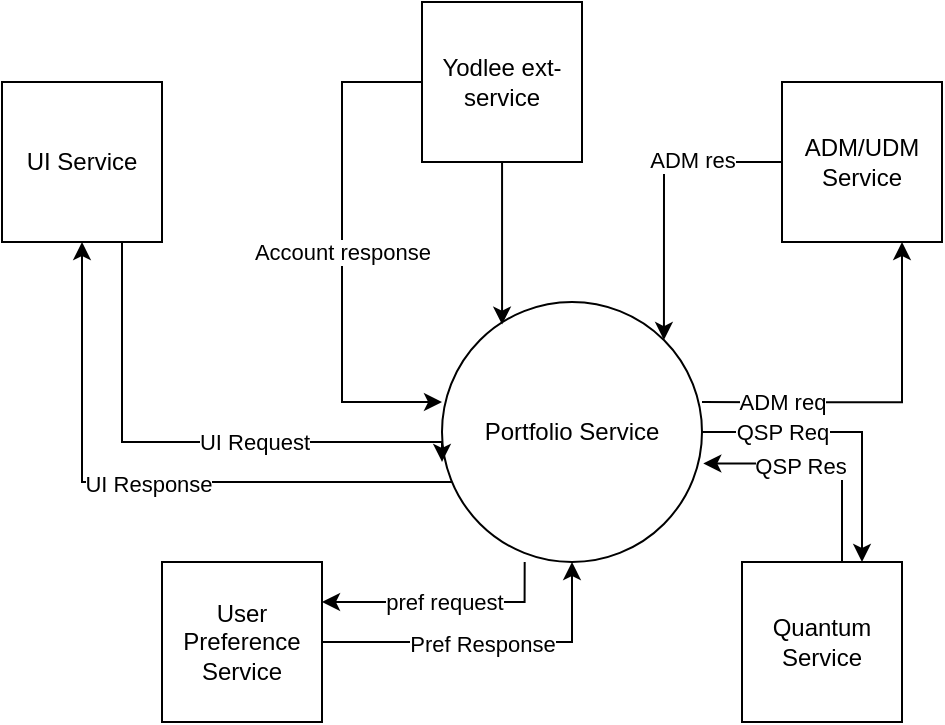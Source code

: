 <mxfile version="20.7.4" type="github"><diagram id="WbbPTBp_EzdUuHzxTonE" name="Page-1"><mxGraphModel dx="794" dy="438" grid="1" gridSize="10" guides="1" tooltips="1" connect="1" arrows="1" fold="1" page="1" pageScale="1" pageWidth="827" pageHeight="1169" math="0" shadow="0"><root><mxCell id="0"/><mxCell id="1" parent="0"/><mxCell id="kFAVSmWaz2wHNnVHzXX4-18" style="edgeStyle=orthogonalEdgeStyle;rounded=0;orthogonalLoop=1;jettySize=auto;html=1;entryX=0.5;entryY=1;entryDx=0;entryDy=0;" edge="1" parent="1" source="kFAVSmWaz2wHNnVHzXX4-1" target="kFAVSmWaz2wHNnVHzXX4-2"><mxGeometry relative="1" as="geometry"><Array as="points"><mxPoint x="190" y="280"/></Array></mxGeometry></mxCell><mxCell id="kFAVSmWaz2wHNnVHzXX4-19" value="UI Response" style="edgeLabel;html=1;align=center;verticalAlign=middle;resizable=0;points=[];" vertex="1" connectable="0" parent="kFAVSmWaz2wHNnVHzXX4-18"><mxGeometry x="-0.001" y="1" relative="1" as="geometry"><mxPoint as="offset"/></mxGeometry></mxCell><mxCell id="kFAVSmWaz2wHNnVHzXX4-24" style="edgeStyle=orthogonalEdgeStyle;rounded=0;orthogonalLoop=1;jettySize=auto;html=1;entryX=1;entryY=0.25;entryDx=0;entryDy=0;exitX=0.318;exitY=1;exitDx=0;exitDy=0;exitPerimeter=0;" edge="1" parent="1" source="kFAVSmWaz2wHNnVHzXX4-1" target="kFAVSmWaz2wHNnVHzXX4-5"><mxGeometry relative="1" as="geometry"/></mxCell><mxCell id="kFAVSmWaz2wHNnVHzXX4-25" value="pref request" style="edgeLabel;html=1;align=center;verticalAlign=middle;resizable=0;points=[];" vertex="1" connectable="0" parent="kFAVSmWaz2wHNnVHzXX4-24"><mxGeometry x="-0.0" relative="1" as="geometry"><mxPoint as="offset"/></mxGeometry></mxCell><mxCell id="kFAVSmWaz2wHNnVHzXX4-26" style="edgeStyle=orthogonalEdgeStyle;rounded=0;orthogonalLoop=1;jettySize=auto;html=1;entryX=0.75;entryY=0;entryDx=0;entryDy=0;" edge="1" parent="1" source="kFAVSmWaz2wHNnVHzXX4-1" target="kFAVSmWaz2wHNnVHzXX4-4"><mxGeometry relative="1" as="geometry"/></mxCell><mxCell id="kFAVSmWaz2wHNnVHzXX4-29" value="QSP Req" style="edgeLabel;html=1;align=center;verticalAlign=middle;resizable=0;points=[];" vertex="1" connectable="0" parent="kFAVSmWaz2wHNnVHzXX4-26"><mxGeometry x="-0.687" y="-1" relative="1" as="geometry"><mxPoint x="17" y="-1" as="offset"/></mxGeometry></mxCell><mxCell id="kFAVSmWaz2wHNnVHzXX4-32" style="edgeStyle=orthogonalEdgeStyle;rounded=0;orthogonalLoop=1;jettySize=auto;html=1;entryX=0.75;entryY=1;entryDx=0;entryDy=0;exitX=1;exitY=0.385;exitDx=0;exitDy=0;exitPerimeter=0;" edge="1" parent="1" source="kFAVSmWaz2wHNnVHzXX4-1" target="kFAVSmWaz2wHNnVHzXX4-3"><mxGeometry relative="1" as="geometry"/></mxCell><mxCell id="kFAVSmWaz2wHNnVHzXX4-36" value="ADM req" style="edgeLabel;html=1;align=center;verticalAlign=middle;resizable=0;points=[];" vertex="1" connectable="0" parent="kFAVSmWaz2wHNnVHzXX4-32"><mxGeometry x="-0.559" y="-1" relative="1" as="geometry"><mxPoint y="-1" as="offset"/></mxGeometry></mxCell><mxCell id="kFAVSmWaz2wHNnVHzXX4-1" value="Portfolio Service" style="ellipse;whiteSpace=wrap;html=1;aspect=fixed;" vertex="1" parent="1"><mxGeometry x="370" y="190" width="130" height="130" as="geometry"/></mxCell><mxCell id="kFAVSmWaz2wHNnVHzXX4-17" value="" style="edgeStyle=orthogonalEdgeStyle;rounded=0;orthogonalLoop=1;jettySize=auto;html=1;entryX=0;entryY=0.615;entryDx=0;entryDy=0;entryPerimeter=0;exitX=0.75;exitY=1;exitDx=0;exitDy=0;" edge="1" parent="1" source="kFAVSmWaz2wHNnVHzXX4-2" target="kFAVSmWaz2wHNnVHzXX4-1"><mxGeometry relative="1" as="geometry"><mxPoint x="215" y="250" as="targetPoint"/><Array as="points"><mxPoint x="210" y="260"/><mxPoint x="370" y="260"/></Array></mxGeometry></mxCell><mxCell id="kFAVSmWaz2wHNnVHzXX4-20" value="UI Request" style="edgeLabel;html=1;align=center;verticalAlign=middle;resizable=0;points=[];" vertex="1" connectable="0" parent="kFAVSmWaz2wHNnVHzXX4-17"><mxGeometry x="0.227" relative="1" as="geometry"><mxPoint as="offset"/></mxGeometry></mxCell><mxCell id="kFAVSmWaz2wHNnVHzXX4-2" value="UI Service" style="whiteSpace=wrap;html=1;aspect=fixed;" vertex="1" parent="1"><mxGeometry x="150" y="80" width="80" height="80" as="geometry"/></mxCell><mxCell id="kFAVSmWaz2wHNnVHzXX4-35" style="edgeStyle=orthogonalEdgeStyle;rounded=0;orthogonalLoop=1;jettySize=auto;html=1;entryX=1;entryY=0;entryDx=0;entryDy=0;" edge="1" parent="1" source="kFAVSmWaz2wHNnVHzXX4-3" target="kFAVSmWaz2wHNnVHzXX4-1"><mxGeometry relative="1" as="geometry"/></mxCell><mxCell id="kFAVSmWaz2wHNnVHzXX4-37" value="ADM res" style="edgeLabel;html=1;align=center;verticalAlign=middle;resizable=0;points=[];" vertex="1" connectable="0" parent="kFAVSmWaz2wHNnVHzXX4-35"><mxGeometry x="-0.388" y="-1" relative="1" as="geometry"><mxPoint as="offset"/></mxGeometry></mxCell><mxCell id="kFAVSmWaz2wHNnVHzXX4-3" value="ADM/UDM Service" style="whiteSpace=wrap;html=1;aspect=fixed;" vertex="1" parent="1"><mxGeometry x="540" y="80" width="80" height="80" as="geometry"/></mxCell><mxCell id="kFAVSmWaz2wHNnVHzXX4-27" style="edgeStyle=orthogonalEdgeStyle;rounded=0;orthogonalLoop=1;jettySize=auto;html=1;entryX=1.005;entryY=0.621;entryDx=0;entryDy=0;entryPerimeter=0;exitX=0.625;exitY=0;exitDx=0;exitDy=0;exitPerimeter=0;" edge="1" parent="1" source="kFAVSmWaz2wHNnVHzXX4-4" target="kFAVSmWaz2wHNnVHzXX4-1"><mxGeometry relative="1" as="geometry"/></mxCell><mxCell id="kFAVSmWaz2wHNnVHzXX4-31" value="QSP Res" style="edgeLabel;html=1;align=center;verticalAlign=middle;resizable=0;points=[];" vertex="1" connectable="0" parent="kFAVSmWaz2wHNnVHzXX4-27"><mxGeometry x="0.191" y="1" relative="1" as="geometry"><mxPoint as="offset"/></mxGeometry></mxCell><mxCell id="kFAVSmWaz2wHNnVHzXX4-4" value="Quantum Service" style="whiteSpace=wrap;html=1;aspect=fixed;" vertex="1" parent="1"><mxGeometry x="520" y="320" width="80" height="80" as="geometry"/></mxCell><mxCell id="kFAVSmWaz2wHNnVHzXX4-21" style="edgeStyle=orthogonalEdgeStyle;rounded=0;orthogonalLoop=1;jettySize=auto;html=1;entryX=0.5;entryY=1;entryDx=0;entryDy=0;" edge="1" parent="1" source="kFAVSmWaz2wHNnVHzXX4-5" target="kFAVSmWaz2wHNnVHzXX4-1"><mxGeometry relative="1" as="geometry"/></mxCell><mxCell id="kFAVSmWaz2wHNnVHzXX4-22" value="Pref Response" style="edgeLabel;html=1;align=center;verticalAlign=middle;resizable=0;points=[];" vertex="1" connectable="0" parent="kFAVSmWaz2wHNnVHzXX4-21"><mxGeometry x="-0.034" y="-1" relative="1" as="geometry"><mxPoint as="offset"/></mxGeometry></mxCell><mxCell id="kFAVSmWaz2wHNnVHzXX4-5" value="User Preference Service&lt;br&gt;" style="whiteSpace=wrap;html=1;aspect=fixed;" vertex="1" parent="1"><mxGeometry x="230" y="320" width="80" height="80" as="geometry"/></mxCell><mxCell id="kFAVSmWaz2wHNnVHzXX4-34" style="edgeStyle=orthogonalEdgeStyle;rounded=0;orthogonalLoop=1;jettySize=auto;html=1;entryX=0.231;entryY=0.087;entryDx=0;entryDy=0;entryPerimeter=0;" edge="1" parent="1" source="kFAVSmWaz2wHNnVHzXX4-6" target="kFAVSmWaz2wHNnVHzXX4-1"><mxGeometry relative="1" as="geometry"/></mxCell><mxCell id="kFAVSmWaz2wHNnVHzXX4-6" value="Yodlee ext-service" style="whiteSpace=wrap;html=1;aspect=fixed;" vertex="1" parent="1"><mxGeometry x="360" y="40" width="80" height="80" as="geometry"/></mxCell><mxCell id="kFAVSmWaz2wHNnVHzXX4-13" value="" style="endArrow=classic;html=1;rounded=0;exitX=0;exitY=0.5;exitDx=0;exitDy=0;entryX=0;entryY=0.385;entryDx=0;entryDy=0;entryPerimeter=0;" edge="1" parent="1" source="kFAVSmWaz2wHNnVHzXX4-6" target="kFAVSmWaz2wHNnVHzXX4-1"><mxGeometry relative="1" as="geometry"><mxPoint x="320" y="80" as="sourcePoint"/><mxPoint x="320" y="240" as="targetPoint"/><Array as="points"><mxPoint x="320" y="80"/><mxPoint x="320" y="240"/></Array></mxGeometry></mxCell><mxCell id="kFAVSmWaz2wHNnVHzXX4-14" value="Account response" style="edgeLabel;resizable=0;html=1;align=center;verticalAlign=middle;" connectable="0" vertex="1" parent="kFAVSmWaz2wHNnVHzXX4-13"><mxGeometry relative="1" as="geometry"/></mxCell></root></mxGraphModel></diagram></mxfile>